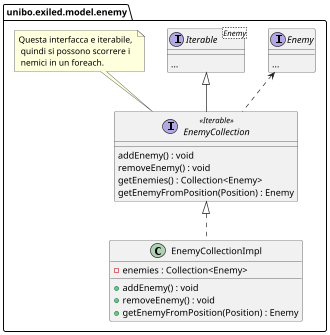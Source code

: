 @startuml
'https://plantuml.com/class-diagram'
set separator none
scale 0.65
package unibo.exiled.model.enemy{
    interface Enemy{
        {method} ...
    }
    interface Iterable<Enemy>{
        {method} ...
    }
    interface EnemyCollection<<Iterable>> {
        addEnemy() : void
        removeEnemy() : void
        getEnemies() : Collection<Enemy>
        getEnemyFromPosition(Position) : Enemy
    }
    note top : Questa interfacca e iterabile, \n quindi si possono scorrere i \n nemici in un foreach.
    class EnemyCollectionImpl {
        - enemies : Collection<Enemy>
        + addEnemy() : void
        + removeEnemy() : void
        + getEnemyFromPosition(Position) : Enemy
    }
}
Iterable <|-- EnemyCollection
EnemyCollection <|.. EnemyCollectionImpl
Enemy <.. EnemyCollection
@enduml